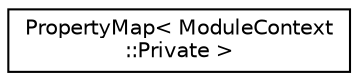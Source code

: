 digraph "Graphical Class Hierarchy"
{
 // LATEX_PDF_SIZE
  edge [fontname="Helvetica",fontsize="10",labelfontname="Helvetica",labelfontsize="10"];
  node [fontname="Helvetica",fontsize="10",shape=record];
  rankdir="LR";
  Node0 [label="PropertyMap\< ModuleContext\l::Private \>",height=0.2,width=0.4,color="black", fillcolor="white", style="filled",URL="$classPropertyMap.html",tooltip=" "];
}
